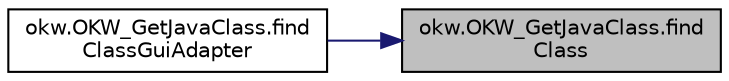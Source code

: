 digraph "okw.OKW_GetJavaClass.findClass"
{
 // INTERACTIVE_SVG=YES
 // LATEX_PDF_SIZE
  edge [fontname="Helvetica",fontsize="10",labelfontname="Helvetica",labelfontsize="10"];
  node [fontname="Helvetica",fontsize="10",shape=record];
  rankdir="RL";
  Node1 [label="okw.OKW_GetJavaClass.find\lClass",height=0.2,width=0.4,color="black", fillcolor="grey75", style="filled", fontcolor="black",tooltip="Methode sucht die Klasse fpsClassName im Namensraum fpsNameSpace."];
  Node1 -> Node2 [dir="back",color="midnightblue",fontsize="10",style="solid",fontname="Helvetica"];
  Node2 [label="okw.OKW_GetJavaClass.find\lClassGuiAdapter",height=0.2,width=0.4,color="black", fillcolor="white", style="filled",URL="$classokw_1_1_o_k_w___get_java_class.html#a10a3dbe047e93c4b9ec28fa4183a104e",tooltip="Methode sucht die Klasse fpsClassName im Namensraum \"okw.gui.adapter\"."];
}
